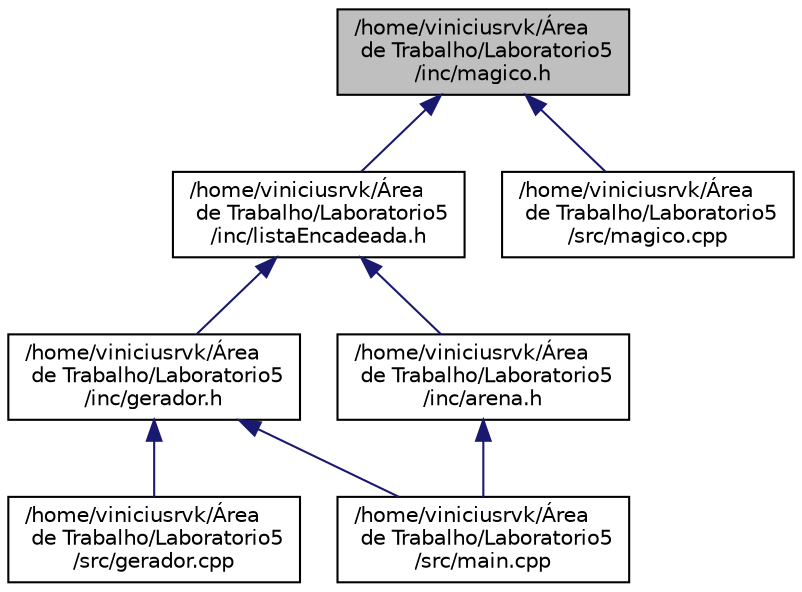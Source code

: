 digraph "/home/viniciusrvk/Área de Trabalho/Laboratorio5/inc/magico.h"
{
  edge [fontname="Helvetica",fontsize="10",labelfontname="Helvetica",labelfontsize="10"];
  node [fontname="Helvetica",fontsize="10",shape=record];
  Node1 [label="/home/viniciusrvk/Área\l de Trabalho/Laboratorio5\l/inc/magico.h",height=0.2,width=0.4,color="black", fillcolor="grey75", style="filled", fontcolor="black"];
  Node1 -> Node2 [dir="back",color="midnightblue",fontsize="10",style="solid",fontname="Helvetica"];
  Node2 [label="/home/viniciusrvk/Área\l de Trabalho/Laboratorio5\l/inc/listaEncadeada.h",height=0.2,width=0.4,color="black", fillcolor="white", style="filled",URL="$listaEncadeada_8h.html"];
  Node2 -> Node3 [dir="back",color="midnightblue",fontsize="10",style="solid",fontname="Helvetica"];
  Node3 [label="/home/viniciusrvk/Área\l de Trabalho/Laboratorio5\l/inc/gerador.h",height=0.2,width=0.4,color="black", fillcolor="white", style="filled",URL="$gerador_8h.html"];
  Node3 -> Node4 [dir="back",color="midnightblue",fontsize="10",style="solid",fontname="Helvetica"];
  Node4 [label="/home/viniciusrvk/Área\l de Trabalho/Laboratorio5\l/src/gerador.cpp",height=0.2,width=0.4,color="black", fillcolor="white", style="filled",URL="$gerador_8cpp.html"];
  Node3 -> Node5 [dir="back",color="midnightblue",fontsize="10",style="solid",fontname="Helvetica"];
  Node5 [label="/home/viniciusrvk/Área\l de Trabalho/Laboratorio5\l/src/main.cpp",height=0.2,width=0.4,color="black", fillcolor="white", style="filled",URL="$main_8cpp.html",tooltip="principal funcao do programa "];
  Node2 -> Node6 [dir="back",color="midnightblue",fontsize="10",style="solid",fontname="Helvetica"];
  Node6 [label="/home/viniciusrvk/Área\l de Trabalho/Laboratorio5\l/inc/arena.h",height=0.2,width=0.4,color="black", fillcolor="white", style="filled",URL="$arena_8h.html"];
  Node6 -> Node5 [dir="back",color="midnightblue",fontsize="10",style="solid",fontname="Helvetica"];
  Node1 -> Node7 [dir="back",color="midnightblue",fontsize="10",style="solid",fontname="Helvetica"];
  Node7 [label="/home/viniciusrvk/Área\l de Trabalho/Laboratorio5\l/src/magico.cpp",height=0.2,width=0.4,color="black", fillcolor="white", style="filled",URL="$magico_8cpp.html"];
}
